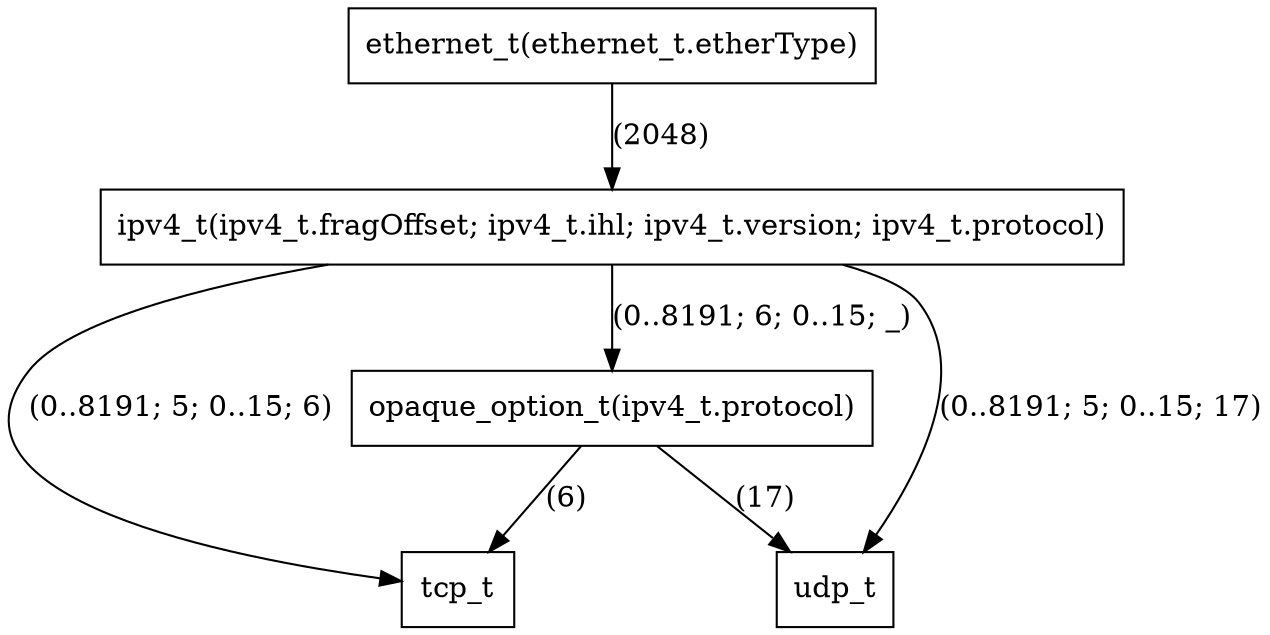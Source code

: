 digraph Transition{

ethernet_t ["shape" = rectangle, "label" = "ethernet_t(ethernet_t.etherType)"]

ipv4_t ["shape" = rectangle, "label" = "ipv4_t(ipv4_t.fragOffset; ipv4_t.ihl; ipv4_t.version; ipv4_t.protocol)"]

opaque_option_t ["shape" = rectangle, "label" = "opaque_option_t(ipv4_t.protocol)"]

tcp_t ["shape" = rectangle, "label" = "tcp_t"]

udp_t ["shape" = rectangle, "label" = "udp_t"]

ethernet_t -> ipv4_t ["shape" = rectangle, "label" = "(2048)"]

ipv4_t -> opaque_option_t ["shape" = rectangle, "label" = "(0..8191; 6; 0..15; _)"]

ipv4_t -> tcp_t ["shape" = rectangle, "label" = "(0..8191; 5; 0..15; 6)"]

ipv4_t -> udp_t ["shape" = rectangle, "label" = "(0..8191; 5; 0..15; 17)"]

opaque_option_t -> tcp_t ["shape" = rectangle, "label" = "(6)"]

opaque_option_t -> udp_t ["shape" = rectangle, "label" = "(17)"]

}

